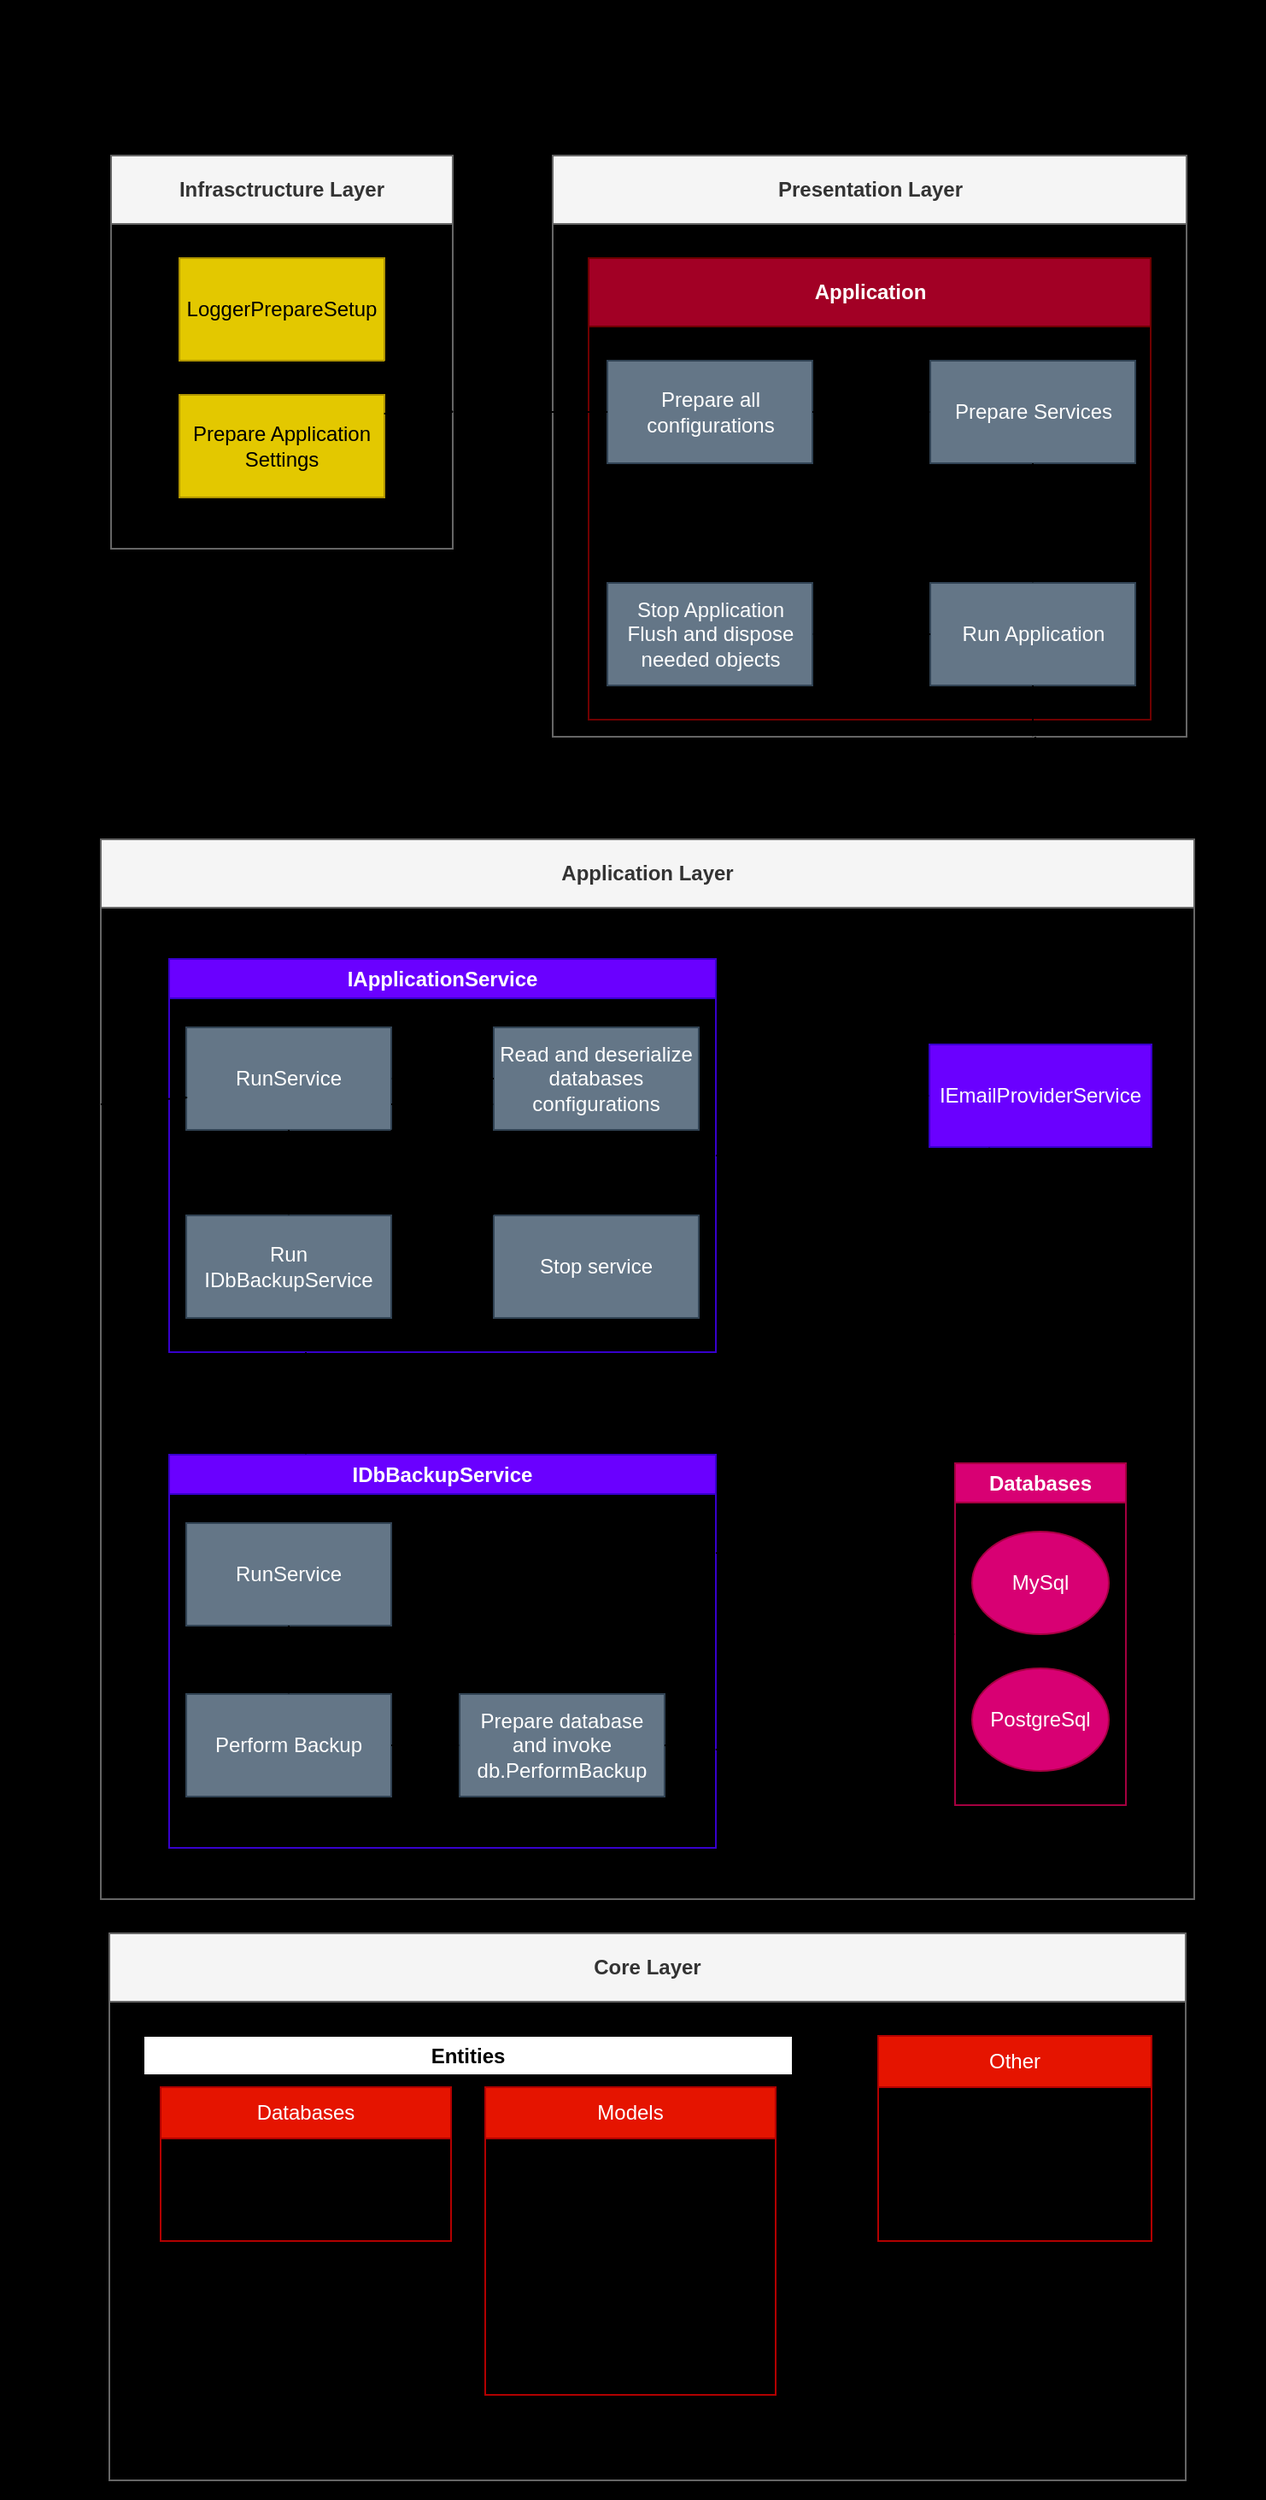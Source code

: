 <mxfile version="21.6.5" type="device">
  <diagram name="Strona-1" id="FpE6mSQgbO2Cne23P6YO">
    <mxGraphModel dx="1675" dy="2153" grid="1" gridSize="10" guides="1" tooltips="1" connect="1" arrows="1" fold="1" page="1" pageScale="1" pageWidth="827" pageHeight="1169" background="#000000" math="0" shadow="0">
      <root>
        <mxCell id="0" />
        <mxCell id="1" parent="0" />
        <mxCell id="5vtchUX7IS7G1YuMAPSC-22" value="Infrasctructure Layer" style="swimlane;whiteSpace=wrap;html=1;startSize=40;fillColor=#f5f5f5;fontColor=#333333;strokeColor=#666666;" parent="1" vertex="1">
          <mxGeometry x="100" y="-160" width="200" height="230" as="geometry">
            <mxRectangle x="30" y="430" width="150" height="30" as="alternateBounds" />
          </mxGeometry>
        </mxCell>
        <mxCell id="5vtchUX7IS7G1YuMAPSC-23" value="LoggerPrepareSetup" style="rounded=0;whiteSpace=wrap;html=1;fillColor=#e3c800;fontColor=#000000;strokeColor=#B09500;" parent="5vtchUX7IS7G1YuMAPSC-22" vertex="1">
          <mxGeometry x="40" y="60" width="120" height="60" as="geometry" />
        </mxCell>
        <mxCell id="5vtchUX7IS7G1YuMAPSC-53" value="Prepare Application Settings" style="rounded=0;whiteSpace=wrap;html=1;container=0;fillColor=#e3c800;fontColor=#000000;strokeColor=#B09500;" parent="5vtchUX7IS7G1YuMAPSC-22" vertex="1">
          <mxGeometry x="40" y="140" width="120" height="60" as="geometry" />
        </mxCell>
        <mxCell id="bxr4fQJ-p9m33PMvdRW1-97" value="" style="swimlane;startSize=0;" vertex="1" parent="5vtchUX7IS7G1YuMAPSC-22">
          <mxGeometry x="-64.5" y="-90" width="739" height="1460" as="geometry">
            <mxRectangle x="-59" y="-90" width="50" height="40" as="alternateBounds" />
          </mxGeometry>
        </mxCell>
        <mxCell id="5vtchUX7IS7G1YuMAPSC-20" value="Presentation Layer" style="swimlane;whiteSpace=wrap;html=1;startSize=40;fillColor=#f5f5f5;fontColor=#333333;strokeColor=#666666;" parent="bxr4fQJ-p9m33PMvdRW1-97" vertex="1">
          <mxGeometry x="323" y="90" width="371" height="340" as="geometry">
            <mxRectangle x="30" y="430" width="150" height="30" as="alternateBounds" />
          </mxGeometry>
        </mxCell>
        <mxCell id="bxr4fQJ-p9m33PMvdRW1-12" value="Application" style="swimlane;whiteSpace=wrap;html=1;startSize=40;fillColor=#a20025;fontColor=#ffffff;strokeColor=#6F0000;" vertex="1" parent="5vtchUX7IS7G1YuMAPSC-20">
          <mxGeometry x="21" y="60" width="329" height="270" as="geometry">
            <mxRectangle x="21" y="60" width="150" height="30" as="alternateBounds" />
          </mxGeometry>
        </mxCell>
        <mxCell id="bxr4fQJ-p9m33PMvdRW1-13" value="Prepare all configurations" style="rounded=0;whiteSpace=wrap;html=1;fillColor=#647687;fontColor=#ffffff;strokeColor=#314354;" vertex="1" parent="bxr4fQJ-p9m33PMvdRW1-12">
          <mxGeometry x="11" y="60" width="120" height="60" as="geometry" />
        </mxCell>
        <mxCell id="bxr4fQJ-p9m33PMvdRW1-14" value="Prepare Services" style="rounded=0;whiteSpace=wrap;html=1;fillColor=#647687;fontColor=#ffffff;strokeColor=#314354;" vertex="1" parent="bxr4fQJ-p9m33PMvdRW1-12">
          <mxGeometry x="200" y="60" width="120" height="60" as="geometry" />
        </mxCell>
        <mxCell id="bxr4fQJ-p9m33PMvdRW1-15" value="Run Application" style="rounded=0;whiteSpace=wrap;html=1;fillColor=#647687;fontColor=#ffffff;strokeColor=#314354;" vertex="1" parent="bxr4fQJ-p9m33PMvdRW1-12">
          <mxGeometry x="200" y="190" width="120" height="60" as="geometry" />
        </mxCell>
        <mxCell id="bxr4fQJ-p9m33PMvdRW1-16" value="Stop Application&lt;br&gt;Flush and dispose needed objects" style="rounded=0;whiteSpace=wrap;html=1;fillColor=#647687;fontColor=#ffffff;strokeColor=#314354;" vertex="1" parent="bxr4fQJ-p9m33PMvdRW1-12">
          <mxGeometry x="11" y="190" width="120" height="60" as="geometry" />
        </mxCell>
        <mxCell id="bxr4fQJ-p9m33PMvdRW1-17" value="" style="endArrow=classic;html=1;rounded=0;exitX=1;exitY=0.5;exitDx=0;exitDy=0;entryX=0;entryY=0.5;entryDx=0;entryDy=0;" edge="1" parent="bxr4fQJ-p9m33PMvdRW1-12" source="bxr4fQJ-p9m33PMvdRW1-13" target="bxr4fQJ-p9m33PMvdRW1-14">
          <mxGeometry width="50" height="50" relative="1" as="geometry">
            <mxPoint x="370" y="210" as="sourcePoint" />
            <mxPoint x="220" y="110" as="targetPoint" />
          </mxGeometry>
        </mxCell>
        <mxCell id="bxr4fQJ-p9m33PMvdRW1-18" value="" style="endArrow=classic;html=1;rounded=0;exitX=0.5;exitY=1;exitDx=0;exitDy=0;entryX=0.5;entryY=0;entryDx=0;entryDy=0;" edge="1" parent="bxr4fQJ-p9m33PMvdRW1-12" source="bxr4fQJ-p9m33PMvdRW1-14" target="bxr4fQJ-p9m33PMvdRW1-15">
          <mxGeometry width="50" height="50" relative="1" as="geometry">
            <mxPoint x="141" y="100" as="sourcePoint" />
            <mxPoint x="210" y="100" as="targetPoint" />
          </mxGeometry>
        </mxCell>
        <mxCell id="bxr4fQJ-p9m33PMvdRW1-19" value="" style="endArrow=classic;html=1;rounded=0;exitX=0;exitY=0.5;exitDx=0;exitDy=0;entryX=1;entryY=0.5;entryDx=0;entryDy=0;" edge="1" parent="bxr4fQJ-p9m33PMvdRW1-12" source="bxr4fQJ-p9m33PMvdRW1-15" target="bxr4fQJ-p9m33PMvdRW1-16">
          <mxGeometry width="50" height="50" relative="1" as="geometry">
            <mxPoint x="151" y="110" as="sourcePoint" />
            <mxPoint x="220" y="110" as="targetPoint" />
          </mxGeometry>
        </mxCell>
        <mxCell id="bxr4fQJ-p9m33PMvdRW1-28" value="If work is done" style="text;html=1;strokeColor=none;fillColor=none;align=center;verticalAlign=middle;whiteSpace=wrap;rounded=0;" vertex="1" parent="bxr4fQJ-p9m33PMvdRW1-12">
          <mxGeometry x="134.5" y="190" width="60" height="30" as="geometry" />
        </mxCell>
        <mxCell id="bxr4fQJ-p9m33PMvdRW1-29" value="Configs" style="text;html=1;strokeColor=none;fillColor=none;align=center;verticalAlign=middle;whiteSpace=wrap;rounded=0;" vertex="1" parent="bxr4fQJ-p9m33PMvdRW1-12">
          <mxGeometry x="134.5" y="60" width="60" height="30" as="geometry" />
        </mxCell>
        <mxCell id="bxr4fQJ-p9m33PMvdRW1-30" value="Services" style="text;html=1;strokeColor=none;fillColor=none;align=center;verticalAlign=middle;whiteSpace=wrap;rounded=0;" vertex="1" parent="bxr4fQJ-p9m33PMvdRW1-12">
          <mxGeometry x="200" y="140" width="60" height="30" as="geometry" />
        </mxCell>
        <mxCell id="bxr4fQJ-p9m33PMvdRW1-21" value="" style="endArrow=classic;html=1;rounded=0;exitX=0;exitY=0.5;exitDx=0;exitDy=0;" edge="1" parent="5vtchUX7IS7G1YuMAPSC-20" source="bxr4fQJ-p9m33PMvdRW1-13">
          <mxGeometry width="50" height="50" relative="1" as="geometry">
            <mxPoint x="162" y="160" as="sourcePoint" />
            <mxPoint y="150" as="targetPoint" />
          </mxGeometry>
        </mxCell>
        <mxCell id="bxr4fQJ-p9m33PMvdRW1-26" value="" style="endArrow=classic;html=1;rounded=0;exitX=0.5;exitY=1;exitDx=0;exitDy=0;" edge="1" parent="5vtchUX7IS7G1YuMAPSC-20" source="bxr4fQJ-p9m33PMvdRW1-15">
          <mxGeometry width="50" height="50" relative="1" as="geometry">
            <mxPoint x="202" y="200" as="sourcePoint" />
            <mxPoint x="281" y="340" as="targetPoint" />
          </mxGeometry>
        </mxCell>
        <mxCell id="5vtchUX7IS7G1YuMAPSC-74" value="Project logic scheme v 1.2" style="text;strokeColor=none;fillColor=none;html=1;fontSize=24;fontStyle=1;verticalAlign=middle;align=center;" parent="bxr4fQJ-p9m33PMvdRW1-97" vertex="1">
          <mxGeometry x="329.5" y="30" width="100" height="40" as="geometry" />
        </mxCell>
        <mxCell id="bxr4fQJ-p9m33PMvdRW1-82" value="" style="endArrow=classic;html=1;rounded=0;entryX=0;entryY=0.25;entryDx=0;entryDy=0;" edge="1" parent="bxr4fQJ-p9m33PMvdRW1-97" target="5vtchUX7IS7G1YuMAPSC-25">
          <mxGeometry width="50" height="50" relative="1" as="geometry">
            <mxPoint x="605.5" y="430" as="sourcePoint" />
            <mxPoint x="75.5" y="620" as="targetPoint" />
            <Array as="points">
              <mxPoint x="605.5" y="450" />
              <mxPoint x="45.5" y="450" />
              <mxPoint x="45.5" y="645" />
            </Array>
          </mxGeometry>
        </mxCell>
        <mxCell id="5vtchUX7IS7G1YuMAPSC-25" value="Application Layer" style="swimlane;whiteSpace=wrap;html=1;startSize=40;fillColor=#f5f5f5;fontColor=#333333;strokeColor=#666666;" parent="1" vertex="1">
          <mxGeometry x="94" y="240" width="640" height="620" as="geometry">
            <mxRectangle x="30" y="430" width="150" height="30" as="alternateBounds" />
          </mxGeometry>
        </mxCell>
        <mxCell id="bxr4fQJ-p9m33PMvdRW1-33" value="IApplicationService" style="swimlane;whiteSpace=wrap;html=1;fillColor=#6a00ff;fontColor=#ffffff;strokeColor=#3700CC;" vertex="1" parent="5vtchUX7IS7G1YuMAPSC-25">
          <mxGeometry x="40" y="70" width="320" height="230" as="geometry">
            <mxRectangle x="60" y="70" width="150" height="30" as="alternateBounds" />
          </mxGeometry>
        </mxCell>
        <mxCell id="bxr4fQJ-p9m33PMvdRW1-34" value="RunService" style="rounded=0;whiteSpace=wrap;html=1;fillColor=#647687;fontColor=#ffffff;strokeColor=#314354;" vertex="1" parent="bxr4fQJ-p9m33PMvdRW1-33">
          <mxGeometry x="10" y="40" width="120" height="60" as="geometry" />
        </mxCell>
        <mxCell id="bxr4fQJ-p9m33PMvdRW1-35" value="Read and deserialize databases configurations" style="rounded=0;whiteSpace=wrap;html=1;fillColor=#647687;fontColor=#ffffff;strokeColor=#314354;" vertex="1" parent="bxr4fQJ-p9m33PMvdRW1-33">
          <mxGeometry x="190" y="40" width="120" height="60" as="geometry" />
        </mxCell>
        <mxCell id="bxr4fQJ-p9m33PMvdRW1-37" value="" style="endArrow=classic;html=1;rounded=0;exitX=1;exitY=0.75;exitDx=0;exitDy=0;entryX=0;entryY=0.75;entryDx=0;entryDy=0;" edge="1" parent="bxr4fQJ-p9m33PMvdRW1-33" source="bxr4fQJ-p9m33PMvdRW1-34" target="bxr4fQJ-p9m33PMvdRW1-35">
          <mxGeometry width="50" height="50" relative="1" as="geometry">
            <mxPoint x="-10" y="180" as="sourcePoint" />
            <mxPoint x="20" y="120" as="targetPoint" />
          </mxGeometry>
        </mxCell>
        <mxCell id="bxr4fQJ-p9m33PMvdRW1-38" value="" style="endArrow=classic;html=1;rounded=0;exitX=0;exitY=0.5;exitDx=0;exitDy=0;entryX=1;entryY=0.5;entryDx=0;entryDy=0;" edge="1" parent="bxr4fQJ-p9m33PMvdRW1-33" source="bxr4fQJ-p9m33PMvdRW1-35" target="bxr4fQJ-p9m33PMvdRW1-34">
          <mxGeometry width="50" height="50" relative="1" as="geometry">
            <mxPoint y="190" as="sourcePoint" />
            <mxPoint x="30" y="130" as="targetPoint" />
          </mxGeometry>
        </mxCell>
        <mxCell id="bxr4fQJ-p9m33PMvdRW1-39" value="&lt;br&gt;Request" style="text;html=1;strokeColor=none;fillColor=none;align=center;verticalAlign=middle;whiteSpace=wrap;rounded=0;" vertex="1" parent="bxr4fQJ-p9m33PMvdRW1-33">
          <mxGeometry x="130" y="80" width="60" height="30" as="geometry" />
        </mxCell>
        <mxCell id="bxr4fQJ-p9m33PMvdRW1-40" value="List of configs" style="text;html=1;strokeColor=none;fillColor=none;align=center;verticalAlign=middle;whiteSpace=wrap;rounded=0;" vertex="1" parent="bxr4fQJ-p9m33PMvdRW1-33">
          <mxGeometry x="130" y="40" width="60" height="30" as="geometry" />
        </mxCell>
        <mxCell id="bxr4fQJ-p9m33PMvdRW1-41" style="edgeStyle=orthogonalEdgeStyle;rounded=0;orthogonalLoop=1;jettySize=auto;html=1;exitX=0.5;exitY=1;exitDx=0;exitDy=0;" edge="1" parent="bxr4fQJ-p9m33PMvdRW1-33" source="bxr4fQJ-p9m33PMvdRW1-39" target="bxr4fQJ-p9m33PMvdRW1-39">
          <mxGeometry relative="1" as="geometry" />
        </mxCell>
        <mxCell id="bxr4fQJ-p9m33PMvdRW1-42" value="Run IDbBackupService" style="rounded=0;whiteSpace=wrap;html=1;fillColor=#647687;fontColor=#ffffff;strokeColor=#314354;" vertex="1" parent="bxr4fQJ-p9m33PMvdRW1-33">
          <mxGeometry x="10" y="150" width="120" height="60" as="geometry" />
        </mxCell>
        <mxCell id="bxr4fQJ-p9m33PMvdRW1-45" value="" style="endArrow=classic;html=1;rounded=0;exitX=0.5;exitY=1;exitDx=0;exitDy=0;entryX=0.5;entryY=0;entryDx=0;entryDy=0;" edge="1" parent="bxr4fQJ-p9m33PMvdRW1-33" source="bxr4fQJ-p9m33PMvdRW1-34" target="bxr4fQJ-p9m33PMvdRW1-42">
          <mxGeometry width="50" height="50" relative="1" as="geometry">
            <mxPoint x="-79" y="205" as="sourcePoint" />
            <mxPoint x="-30" y="170" as="targetPoint" />
          </mxGeometry>
        </mxCell>
        <mxCell id="bxr4fQJ-p9m33PMvdRW1-46" value="List of configs" style="text;html=1;strokeColor=none;fillColor=none;align=center;verticalAlign=middle;whiteSpace=wrap;rounded=0;" vertex="1" parent="bxr4fQJ-p9m33PMvdRW1-33">
          <mxGeometry x="10" y="110" width="60" height="30" as="geometry" />
        </mxCell>
        <mxCell id="bxr4fQJ-p9m33PMvdRW1-47" value="Stop service" style="rounded=0;whiteSpace=wrap;html=1;fillColor=#647687;fontColor=#ffffff;strokeColor=#314354;" vertex="1" parent="bxr4fQJ-p9m33PMvdRW1-33">
          <mxGeometry x="190" y="150" width="120" height="60" as="geometry" />
        </mxCell>
        <mxCell id="bxr4fQJ-p9m33PMvdRW1-48" value="" style="endArrow=classic;html=1;rounded=0;exitX=1;exitY=1;exitDx=0;exitDy=0;entryX=0;entryY=0;entryDx=0;entryDy=0;" edge="1" parent="bxr4fQJ-p9m33PMvdRW1-33" source="bxr4fQJ-p9m33PMvdRW1-34" target="bxr4fQJ-p9m33PMvdRW1-47">
          <mxGeometry width="50" height="50" relative="1" as="geometry">
            <mxPoint x="-79" y="205" as="sourcePoint" />
            <mxPoint x="-30" y="170" as="targetPoint" />
            <Array as="points">
              <mxPoint x="150" y="130" />
            </Array>
          </mxGeometry>
        </mxCell>
        <mxCell id="bxr4fQJ-p9m33PMvdRW1-51" value="If work is done" style="text;html=1;strokeColor=none;fillColor=none;align=center;verticalAlign=middle;whiteSpace=wrap;rounded=0;" vertex="1" parent="bxr4fQJ-p9m33PMvdRW1-33">
          <mxGeometry x="130" y="150" width="60" height="30" as="geometry" />
        </mxCell>
        <mxCell id="bxr4fQJ-p9m33PMvdRW1-49" value="IEmailProviderService" style="rounded=0;whiteSpace=wrap;html=1;fillColor=#6a00ff;fontColor=#ffffff;strokeColor=#3700CC;" vertex="1" parent="5vtchUX7IS7G1YuMAPSC-25">
          <mxGeometry x="485" y="120" width="130" height="60" as="geometry" />
        </mxCell>
        <mxCell id="bxr4fQJ-p9m33PMvdRW1-50" value="" style="endArrow=classic;html=1;rounded=0;exitX=1;exitY=0.5;exitDx=0;exitDy=0;entryX=0;entryY=0.5;entryDx=0;entryDy=0;" edge="1" parent="5vtchUX7IS7G1YuMAPSC-25" source="bxr4fQJ-p9m33PMvdRW1-33" target="bxr4fQJ-p9m33PMvdRW1-49">
          <mxGeometry width="50" height="50" relative="1" as="geometry">
            <mxPoint x="-39" y="265" as="sourcePoint" />
            <mxPoint x="40" y="250" as="targetPoint" />
            <Array as="points">
              <mxPoint x="410" y="185" />
              <mxPoint x="410" y="150" />
            </Array>
          </mxGeometry>
        </mxCell>
        <mxCell id="bxr4fQJ-p9m33PMvdRW1-52" value="IDbBackupService" style="swimlane;whiteSpace=wrap;html=1;fillColor=#6a00ff;fontColor=#ffffff;strokeColor=#3700CC;startSize=23;" vertex="1" parent="5vtchUX7IS7G1YuMAPSC-25">
          <mxGeometry x="40" y="360" width="320" height="230" as="geometry">
            <mxRectangle x="60" y="70" width="150" height="30" as="alternateBounds" />
          </mxGeometry>
        </mxCell>
        <mxCell id="bxr4fQJ-p9m33PMvdRW1-53" value="RunService" style="rounded=0;whiteSpace=wrap;html=1;fillColor=#647687;fontColor=#ffffff;strokeColor=#314354;" vertex="1" parent="bxr4fQJ-p9m33PMvdRW1-52">
          <mxGeometry x="10" y="40" width="120" height="60" as="geometry" />
        </mxCell>
        <mxCell id="bxr4fQJ-p9m33PMvdRW1-54" value="Perform Backup" style="rounded=0;whiteSpace=wrap;html=1;fillColor=#647687;fontColor=#ffffff;strokeColor=#314354;" vertex="1" parent="bxr4fQJ-p9m33PMvdRW1-52">
          <mxGeometry x="10" y="140" width="120" height="60" as="geometry" />
        </mxCell>
        <mxCell id="bxr4fQJ-p9m33PMvdRW1-55" value="" style="endArrow=classic;html=1;rounded=0;exitX=0.5;exitY=1;exitDx=0;exitDy=0;entryX=0.5;entryY=0;entryDx=0;entryDy=0;" edge="1" parent="bxr4fQJ-p9m33PMvdRW1-52" source="bxr4fQJ-p9m33PMvdRW1-53" target="bxr4fQJ-p9m33PMvdRW1-54">
          <mxGeometry width="50" height="50" relative="1" as="geometry">
            <mxPoint x="-10" y="180" as="sourcePoint" />
            <mxPoint x="20" y="120" as="targetPoint" />
          </mxGeometry>
        </mxCell>
        <mxCell id="bxr4fQJ-p9m33PMvdRW1-59" style="edgeStyle=orthogonalEdgeStyle;rounded=0;orthogonalLoop=1;jettySize=auto;html=1;exitX=0.5;exitY=1;exitDx=0;exitDy=0;" edge="1" parent="bxr4fQJ-p9m33PMvdRW1-52">
          <mxGeometry relative="1" as="geometry">
            <mxPoint x="160" y="110" as="sourcePoint" />
            <mxPoint x="160" y="110" as="targetPoint" />
          </mxGeometry>
        </mxCell>
        <mxCell id="bxr4fQJ-p9m33PMvdRW1-68" value="Prepare database and invoke db.PerformBackup" style="rounded=0;whiteSpace=wrap;html=1;fillColor=#647687;fontColor=#ffffff;strokeColor=#314354;" vertex="1" parent="bxr4fQJ-p9m33PMvdRW1-52">
          <mxGeometry x="170" y="140" width="120" height="60" as="geometry" />
        </mxCell>
        <mxCell id="bxr4fQJ-p9m33PMvdRW1-69" value="" style="endArrow=classic;html=1;rounded=0;exitX=1;exitY=0.5;exitDx=0;exitDy=0;entryX=0;entryY=0.5;entryDx=0;entryDy=0;" edge="1" parent="bxr4fQJ-p9m33PMvdRW1-52" source="bxr4fQJ-p9m33PMvdRW1-54" target="bxr4fQJ-p9m33PMvdRW1-68">
          <mxGeometry width="50" height="50" relative="1" as="geometry">
            <mxPoint x="80" y="110" as="sourcePoint" />
            <mxPoint x="80" y="150" as="targetPoint" />
          </mxGeometry>
        </mxCell>
        <mxCell id="bxr4fQJ-p9m33PMvdRW1-77" value="" style="endArrow=classic;html=1;rounded=0;exitX=1;exitY=0.5;exitDx=0;exitDy=0;entryX=1;entryY=0.75;entryDx=0;entryDy=0;" edge="1" parent="bxr4fQJ-p9m33PMvdRW1-52" source="bxr4fQJ-p9m33PMvdRW1-68" target="bxr4fQJ-p9m33PMvdRW1-52">
          <mxGeometry width="50" height="50" relative="1" as="geometry">
            <mxPoint x="140" y="180" as="sourcePoint" />
            <mxPoint x="180" y="180" as="targetPoint" />
          </mxGeometry>
        </mxCell>
        <mxCell id="bxr4fQJ-p9m33PMvdRW1-66" value="" style="endArrow=classic;html=1;rounded=0;exitX=1;exitY=0.25;exitDx=0;exitDy=0;" edge="1" parent="5vtchUX7IS7G1YuMAPSC-25" source="bxr4fQJ-p9m33PMvdRW1-52">
          <mxGeometry width="50" height="50" relative="1" as="geometry">
            <mxPoint x="370" y="485" as="sourcePoint" />
            <mxPoint x="520" y="180" as="targetPoint" />
            <Array as="points">
              <mxPoint x="400" y="418" />
              <mxPoint x="520" y="300" />
            </Array>
          </mxGeometry>
        </mxCell>
        <mxCell id="bxr4fQJ-p9m33PMvdRW1-67" value="" style="endArrow=classic;html=1;rounded=0;exitX=0.25;exitY=1;exitDx=0;exitDy=0;entryX=0.25;entryY=0;entryDx=0;entryDy=0;" edge="1" parent="5vtchUX7IS7G1YuMAPSC-25" source="bxr4fQJ-p9m33PMvdRW1-33" target="bxr4fQJ-p9m33PMvdRW1-52">
          <mxGeometry width="50" height="50" relative="1" as="geometry">
            <mxPoint x="-69" y="290" as="sourcePoint" />
            <mxPoint x="-39" y="265" as="targetPoint" />
          </mxGeometry>
        </mxCell>
        <mxCell id="bxr4fQJ-p9m33PMvdRW1-74" value="Databases" style="swimlane;whiteSpace=wrap;html=1;fillColor=#d80073;fontColor=#ffffff;strokeColor=#A50040;" vertex="1" parent="5vtchUX7IS7G1YuMAPSC-25">
          <mxGeometry x="500" y="365" width="100" height="200" as="geometry" />
        </mxCell>
        <mxCell id="bxr4fQJ-p9m33PMvdRW1-71" value="MySql" style="ellipse;whiteSpace=wrap;html=1;fillColor=#d80073;fontColor=#ffffff;strokeColor=#A50040;" vertex="1" parent="bxr4fQJ-p9m33PMvdRW1-74">
          <mxGeometry x="10" y="40" width="80" height="60" as="geometry" />
        </mxCell>
        <mxCell id="bxr4fQJ-p9m33PMvdRW1-73" value="PostgreSql" style="ellipse;whiteSpace=wrap;html=1;fillColor=#d80073;fontColor=#ffffff;strokeColor=#A50040;" vertex="1" parent="bxr4fQJ-p9m33PMvdRW1-74">
          <mxGeometry x="10" y="120" width="80" height="60" as="geometry" />
        </mxCell>
        <mxCell id="bxr4fQJ-p9m33PMvdRW1-75" value="" style="endArrow=classic;html=1;rounded=0;exitX=1;exitY=0.75;exitDx=0;exitDy=0;entryX=0;entryY=0.5;entryDx=0;entryDy=0;" edge="1" parent="5vtchUX7IS7G1YuMAPSC-25" source="bxr4fQJ-p9m33PMvdRW1-52" target="bxr4fQJ-p9m33PMvdRW1-74">
          <mxGeometry width="50" height="50" relative="1" as="geometry">
            <mxPoint x="370" y="430" as="sourcePoint" />
            <mxPoint x="420" y="380" as="targetPoint" />
            <Array as="points">
              <mxPoint x="470" y="533" />
              <mxPoint x="470" y="465" />
            </Array>
          </mxGeometry>
        </mxCell>
        <mxCell id="bxr4fQJ-p9m33PMvdRW1-83" value="" style="endArrow=classic;html=1;rounded=0;entryX=0.008;entryY=0.683;entryDx=0;entryDy=0;entryPerimeter=0;exitX=0;exitY=0.25;exitDx=0;exitDy=0;" edge="1" parent="5vtchUX7IS7G1YuMAPSC-25" source="5vtchUX7IS7G1YuMAPSC-25" target="bxr4fQJ-p9m33PMvdRW1-34">
          <mxGeometry width="50" height="50" relative="1" as="geometry">
            <mxPoint x="16" y="160" as="sourcePoint" />
            <mxPoint x="46" y="190" as="targetPoint" />
          </mxGeometry>
        </mxCell>
        <mxCell id="5vtchUX7IS7G1YuMAPSC-33" value="Core Layer" style="swimlane;whiteSpace=wrap;html=1;startSize=40;fillColor=#f5f5f5;strokeColor=#666666;fontColor=#333333;" parent="1" vertex="1">
          <mxGeometry x="99" y="880" width="630" height="320" as="geometry">
            <mxRectangle x="30" y="430" width="150" height="30" as="alternateBounds" />
          </mxGeometry>
        </mxCell>
        <mxCell id="5vtchUX7IS7G1YuMAPSC-46" value="Other" style="swimlane;fontStyle=0;childLayout=stackLayout;horizontal=1;startSize=30;horizontalStack=0;resizeParent=1;resizeParentMax=0;resizeLast=0;collapsible=1;marginBottom=0;whiteSpace=wrap;html=1;fillColor=#e51400;fontColor=#ffffff;strokeColor=#B20000;" parent="5vtchUX7IS7G1YuMAPSC-33" vertex="1">
          <mxGeometry x="450" y="60" width="160" height="120" as="geometry" />
        </mxCell>
        <mxCell id="bxr4fQJ-p9m33PMvdRW1-1" value="Interfaces" style="text;html=1;strokeColor=none;fillColor=none;align=center;verticalAlign=middle;whiteSpace=wrap;rounded=0;" vertex="1" parent="5vtchUX7IS7G1YuMAPSC-46">
          <mxGeometry y="30" width="160" height="30" as="geometry" />
        </mxCell>
        <mxCell id="bxr4fQJ-p9m33PMvdRW1-2" value="Static classess" style="text;html=1;strokeColor=none;fillColor=none;align=center;verticalAlign=middle;whiteSpace=wrap;rounded=0;" vertex="1" parent="5vtchUX7IS7G1YuMAPSC-46">
          <mxGeometry y="60" width="160" height="30" as="geometry" />
        </mxCell>
        <mxCell id="bxr4fQJ-p9m33PMvdRW1-3" value="Custom Exceptions" style="text;html=1;strokeColor=none;fillColor=none;align=center;verticalAlign=middle;whiteSpace=wrap;rounded=0;" vertex="1" parent="5vtchUX7IS7G1YuMAPSC-46">
          <mxGeometry y="90" width="160" height="30" as="geometry" />
        </mxCell>
        <mxCell id="bxr4fQJ-p9m33PMvdRW1-4" value="Entities" style="swimlane;whiteSpace=wrap;html=1;" vertex="1" parent="5vtchUX7IS7G1YuMAPSC-33">
          <mxGeometry x="20" y="60" width="380" height="230" as="geometry" />
        </mxCell>
        <mxCell id="5vtchUX7IS7G1YuMAPSC-42" value="Databases" style="swimlane;fontStyle=0;childLayout=stackLayout;horizontal=1;startSize=30;horizontalStack=0;resizeParent=1;resizeParentMax=0;resizeLast=0;collapsible=1;marginBottom=0;whiteSpace=wrap;html=1;fillColor=#e51400;fontColor=#ffffff;strokeColor=#B20000;" parent="bxr4fQJ-p9m33PMvdRW1-4" vertex="1">
          <mxGeometry x="10" y="30" width="170" height="90" as="geometry" />
        </mxCell>
        <mxCell id="5vtchUX7IS7G1YuMAPSC-43" value="MySql" style="text;strokeColor=none;fillColor=none;align=left;verticalAlign=middle;spacingLeft=4;spacingRight=4;overflow=hidden;points=[[0,0.5],[1,0.5]];portConstraint=eastwest;rotatable=0;whiteSpace=wrap;html=1;" parent="5vtchUX7IS7G1YuMAPSC-42" vertex="1">
          <mxGeometry y="30" width="170" height="30" as="geometry" />
        </mxCell>
        <mxCell id="5vtchUX7IS7G1YuMAPSC-44" value="PostgreSql" style="text;strokeColor=none;fillColor=none;align=left;verticalAlign=middle;spacingLeft=4;spacingRight=4;overflow=hidden;points=[[0,0.5],[1,0.5]];portConstraint=eastwest;rotatable=0;whiteSpace=wrap;html=1;" parent="5vtchUX7IS7G1YuMAPSC-42" vertex="1">
          <mxGeometry y="60" width="170" height="30" as="geometry" />
        </mxCell>
        <mxCell id="bxr4fQJ-p9m33PMvdRW1-5" value="Models" style="swimlane;fontStyle=0;childLayout=stackLayout;horizontal=1;startSize=30;horizontalStack=0;resizeParent=1;resizeParentMax=0;resizeLast=0;collapsible=1;marginBottom=0;whiteSpace=wrap;html=1;fillColor=#e51400;fontColor=#ffffff;strokeColor=#B20000;" vertex="1" parent="bxr4fQJ-p9m33PMvdRW1-4">
          <mxGeometry x="200" y="30" width="170" height="180" as="geometry" />
        </mxCell>
        <mxCell id="bxr4fQJ-p9m33PMvdRW1-6" value="AppEmailConfiguration" style="text;strokeColor=none;fillColor=none;align=left;verticalAlign=middle;spacingLeft=4;spacingRight=4;overflow=hidden;points=[[0,0.5],[1,0.5]];portConstraint=eastwest;rotatable=0;whiteSpace=wrap;html=1;" vertex="1" parent="bxr4fQJ-p9m33PMvdRW1-5">
          <mxGeometry y="30" width="170" height="30" as="geometry" />
        </mxCell>
        <mxCell id="bxr4fQJ-p9m33PMvdRW1-7" value="ApplicationConfiguration" style="text;strokeColor=none;fillColor=none;align=left;verticalAlign=middle;spacingLeft=4;spacingRight=4;overflow=hidden;points=[[0,0.5],[1,0.5]];portConstraint=eastwest;rotatable=0;whiteSpace=wrap;html=1;" vertex="1" parent="bxr4fQJ-p9m33PMvdRW1-5">
          <mxGeometry y="60" width="170" height="30" as="geometry" />
        </mxCell>
        <mxCell id="bxr4fQJ-p9m33PMvdRW1-8" value="DatabaseConfig" style="text;strokeColor=none;fillColor=none;align=left;verticalAlign=middle;spacingLeft=4;spacingRight=4;overflow=hidden;points=[[0,0.5],[1,0.5]];portConstraint=eastwest;rotatable=0;whiteSpace=wrap;html=1;" vertex="1" parent="bxr4fQJ-p9m33PMvdRW1-5">
          <mxGeometry y="90" width="170" height="30" as="geometry" />
        </mxCell>
        <mxCell id="bxr4fQJ-p9m33PMvdRW1-10" value="EmailProviderConfiguration" style="text;strokeColor=none;fillColor=none;align=left;verticalAlign=middle;spacingLeft=4;spacingRight=4;overflow=hidden;points=[[0,0.5],[1,0.5]];portConstraint=eastwest;rotatable=0;whiteSpace=wrap;html=1;" vertex="1" parent="bxr4fQJ-p9m33PMvdRW1-5">
          <mxGeometry y="120" width="170" height="30" as="geometry" />
        </mxCell>
        <mxCell id="bxr4fQJ-p9m33PMvdRW1-11" value="Mail" style="text;strokeColor=none;fillColor=none;align=left;verticalAlign=middle;spacingLeft=4;spacingRight=4;overflow=hidden;points=[[0,0.5],[1,0.5]];portConstraint=eastwest;rotatable=0;whiteSpace=wrap;html=1;" vertex="1" parent="bxr4fQJ-p9m33PMvdRW1-5">
          <mxGeometry y="150" width="170" height="30" as="geometry" />
        </mxCell>
        <mxCell id="bxr4fQJ-p9m33PMvdRW1-78" value="" style="endArrow=classic;html=1;rounded=0;" edge="1" parent="1">
          <mxGeometry width="50" height="50" relative="1" as="geometry">
            <mxPoint x="360" y="-10" as="sourcePoint" />
            <mxPoint x="300" y="-10" as="targetPoint" />
          </mxGeometry>
        </mxCell>
        <mxCell id="bxr4fQJ-p9m33PMvdRW1-79" value="" style="endArrow=classic;html=1;rounded=0;entryX=1;entryY=1;entryDx=0;entryDy=0;" edge="1" parent="1" target="5vtchUX7IS7G1YuMAPSC-23">
          <mxGeometry width="50" height="50" relative="1" as="geometry">
            <mxPoint x="300" y="-10" as="sourcePoint" />
            <mxPoint x="380" y="40" as="targetPoint" />
          </mxGeometry>
        </mxCell>
        <mxCell id="bxr4fQJ-p9m33PMvdRW1-80" value="" style="endArrow=classic;html=1;rounded=0;entryX=0.995;entryY=0.183;entryDx=0;entryDy=0;entryPerimeter=0;" edge="1" parent="1" target="5vtchUX7IS7G1YuMAPSC-53">
          <mxGeometry width="50" height="50" relative="1" as="geometry">
            <mxPoint x="300" y="-10" as="sourcePoint" />
            <mxPoint x="290" as="targetPoint" />
          </mxGeometry>
        </mxCell>
      </root>
    </mxGraphModel>
  </diagram>
</mxfile>
